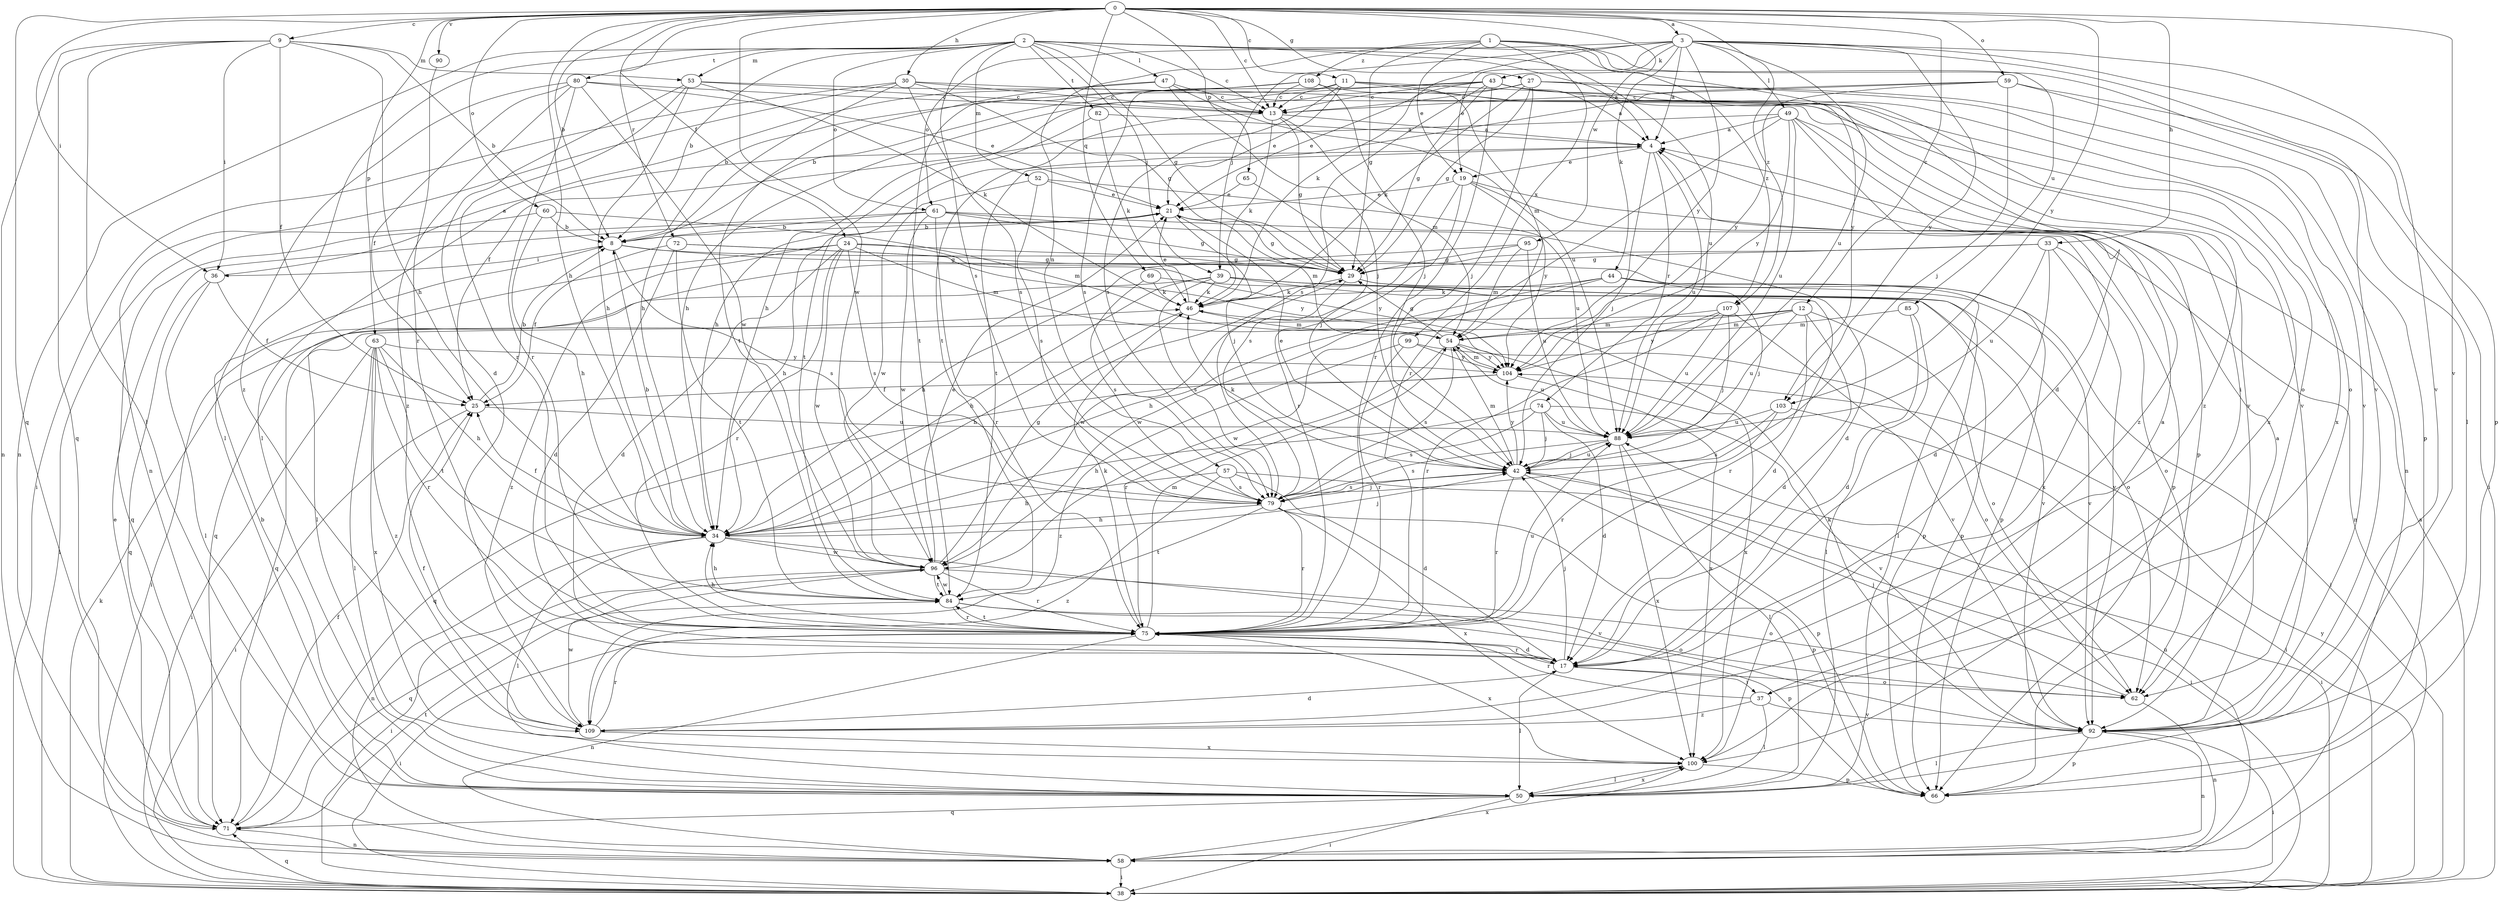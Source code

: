 strict digraph  {
0;
1;
2;
3;
4;
8;
9;
11;
12;
13;
17;
19;
21;
24;
25;
27;
29;
30;
33;
34;
36;
37;
38;
39;
42;
43;
44;
46;
47;
49;
50;
52;
53;
54;
57;
58;
59;
60;
61;
62;
63;
65;
66;
69;
71;
72;
74;
75;
79;
80;
82;
84;
85;
88;
90;
92;
95;
96;
99;
100;
103;
104;
107;
108;
109;
0 -> 3  [label=a];
0 -> 8  [label=b];
0 -> 9  [label=c];
0 -> 11  [label=c];
0 -> 12  [label=c];
0 -> 13  [label=c];
0 -> 24  [label=f];
0 -> 27  [label=g];
0 -> 30  [label=h];
0 -> 33  [label=h];
0 -> 34  [label=h];
0 -> 36  [label=i];
0 -> 59  [label=o];
0 -> 60  [label=o];
0 -> 63  [label=p];
0 -> 65  [label=p];
0 -> 69  [label=q];
0 -> 71  [label=q];
0 -> 72  [label=r];
0 -> 90  [label=v];
0 -> 92  [label=v];
0 -> 95  [label=w];
0 -> 96  [label=w];
0 -> 103  [label=y];
0 -> 107  [label=z];
1 -> 19  [label=e];
1 -> 29  [label=g];
1 -> 57  [label=n];
1 -> 85  [label=u];
1 -> 92  [label=v];
1 -> 99  [label=x];
1 -> 107  [label=z];
1 -> 108  [label=z];
2 -> 4  [label=a];
2 -> 8  [label=b];
2 -> 13  [label=c];
2 -> 29  [label=g];
2 -> 39  [label=j];
2 -> 47  [label=l];
2 -> 52  [label=m];
2 -> 53  [label=m];
2 -> 58  [label=n];
2 -> 61  [label=o];
2 -> 79  [label=s];
2 -> 80  [label=t];
2 -> 82  [label=t];
2 -> 88  [label=u];
2 -> 103  [label=y];
2 -> 109  [label=z];
3 -> 4  [label=a];
3 -> 19  [label=e];
3 -> 39  [label=j];
3 -> 43  [label=k];
3 -> 44  [label=k];
3 -> 46  [label=k];
3 -> 49  [label=l];
3 -> 50  [label=l];
3 -> 61  [label=o];
3 -> 66  [label=p];
3 -> 88  [label=u];
3 -> 92  [label=v];
3 -> 103  [label=y];
3 -> 104  [label=y];
4 -> 19  [label=e];
4 -> 42  [label=j];
4 -> 74  [label=r];
4 -> 84  [label=t];
4 -> 88  [label=u];
8 -> 29  [label=g];
8 -> 36  [label=i];
8 -> 66  [label=p];
8 -> 79  [label=s];
9 -> 8  [label=b];
9 -> 25  [label=f];
9 -> 34  [label=h];
9 -> 36  [label=i];
9 -> 50  [label=l];
9 -> 53  [label=m];
9 -> 58  [label=n];
9 -> 71  [label=q];
11 -> 13  [label=c];
11 -> 21  [label=e];
11 -> 37  [label=i];
11 -> 54  [label=m];
11 -> 62  [label=o];
11 -> 79  [label=s];
11 -> 84  [label=t];
12 -> 17  [label=d];
12 -> 54  [label=m];
12 -> 62  [label=o];
12 -> 71  [label=q];
12 -> 75  [label=r];
12 -> 88  [label=u];
12 -> 96  [label=w];
13 -> 4  [label=a];
13 -> 29  [label=g];
13 -> 34  [label=h];
13 -> 46  [label=k];
13 -> 54  [label=m];
17 -> 37  [label=i];
17 -> 42  [label=j];
17 -> 50  [label=l];
17 -> 62  [label=o];
17 -> 75  [label=r];
19 -> 21  [label=e];
19 -> 58  [label=n];
19 -> 66  [label=p];
19 -> 75  [label=r];
19 -> 79  [label=s];
19 -> 104  [label=y];
21 -> 8  [label=b];
21 -> 29  [label=g];
21 -> 34  [label=h];
21 -> 42  [label=j];
21 -> 54  [label=m];
24 -> 17  [label=d];
24 -> 29  [label=g];
24 -> 50  [label=l];
24 -> 54  [label=m];
24 -> 75  [label=r];
24 -> 79  [label=s];
24 -> 96  [label=w];
24 -> 104  [label=y];
24 -> 109  [label=z];
25 -> 8  [label=b];
25 -> 38  [label=i];
25 -> 88  [label=u];
27 -> 13  [label=c];
27 -> 29  [label=g];
27 -> 34  [label=h];
27 -> 42  [label=j];
27 -> 46  [label=k];
27 -> 58  [label=n];
27 -> 92  [label=v];
27 -> 100  [label=x];
29 -> 46  [label=k];
29 -> 66  [label=p];
29 -> 92  [label=v];
29 -> 96  [label=w];
30 -> 13  [label=c];
30 -> 29  [label=g];
30 -> 34  [label=h];
30 -> 38  [label=i];
30 -> 58  [label=n];
30 -> 62  [label=o];
30 -> 79  [label=s];
33 -> 17  [label=d];
33 -> 29  [label=g];
33 -> 34  [label=h];
33 -> 62  [label=o];
33 -> 88  [label=u];
33 -> 92  [label=v];
34 -> 8  [label=b];
34 -> 25  [label=f];
34 -> 42  [label=j];
34 -> 50  [label=l];
34 -> 58  [label=n];
34 -> 92  [label=v];
34 -> 96  [label=w];
36 -> 4  [label=a];
36 -> 25  [label=f];
36 -> 50  [label=l];
36 -> 71  [label=q];
37 -> 4  [label=a];
37 -> 50  [label=l];
37 -> 75  [label=r];
37 -> 92  [label=v];
37 -> 109  [label=z];
38 -> 4  [label=a];
38 -> 46  [label=k];
38 -> 71  [label=q];
38 -> 104  [label=y];
39 -> 17  [label=d];
39 -> 34  [label=h];
39 -> 38  [label=i];
39 -> 46  [label=k];
39 -> 62  [label=o];
39 -> 66  [label=p];
39 -> 79  [label=s];
42 -> 21  [label=e];
42 -> 38  [label=i];
42 -> 46  [label=k];
42 -> 54  [label=m];
42 -> 66  [label=p];
42 -> 75  [label=r];
42 -> 79  [label=s];
42 -> 88  [label=u];
42 -> 104  [label=y];
43 -> 4  [label=a];
43 -> 8  [label=b];
43 -> 13  [label=c];
43 -> 21  [label=e];
43 -> 29  [label=g];
43 -> 34  [label=h];
43 -> 75  [label=r];
43 -> 79  [label=s];
43 -> 100  [label=x];
43 -> 109  [label=z];
44 -> 34  [label=h];
44 -> 38  [label=i];
44 -> 42  [label=j];
44 -> 46  [label=k];
44 -> 50  [label=l];
44 -> 96  [label=w];
46 -> 21  [label=e];
46 -> 34  [label=h];
46 -> 54  [label=m];
47 -> 13  [label=c];
47 -> 42  [label=j];
47 -> 50  [label=l];
47 -> 84  [label=t];
47 -> 88  [label=u];
49 -> 4  [label=a];
49 -> 17  [label=d];
49 -> 25  [label=f];
49 -> 66  [label=p];
49 -> 75  [label=r];
49 -> 88  [label=u];
49 -> 104  [label=y];
49 -> 109  [label=z];
50 -> 8  [label=b];
50 -> 38  [label=i];
50 -> 71  [label=q];
50 -> 100  [label=x];
52 -> 21  [label=e];
52 -> 79  [label=s];
52 -> 88  [label=u];
52 -> 96  [label=w];
53 -> 13  [label=c];
53 -> 17  [label=d];
53 -> 34  [label=h];
53 -> 46  [label=k];
53 -> 75  [label=r];
53 -> 92  [label=v];
54 -> 29  [label=g];
54 -> 75  [label=r];
54 -> 79  [label=s];
54 -> 88  [label=u];
54 -> 100  [label=x];
54 -> 104  [label=y];
57 -> 17  [label=d];
57 -> 34  [label=h];
57 -> 38  [label=i];
57 -> 79  [label=s];
57 -> 109  [label=z];
58 -> 38  [label=i];
58 -> 88  [label=u];
58 -> 100  [label=x];
59 -> 13  [label=c];
59 -> 38  [label=i];
59 -> 42  [label=j];
59 -> 66  [label=p];
59 -> 84  [label=t];
59 -> 104  [label=y];
60 -> 8  [label=b];
60 -> 34  [label=h];
60 -> 38  [label=i];
60 -> 54  [label=m];
61 -> 8  [label=b];
61 -> 17  [label=d];
61 -> 29  [label=g];
61 -> 71  [label=q];
61 -> 75  [label=r];
61 -> 96  [label=w];
61 -> 100  [label=x];
62 -> 42  [label=j];
62 -> 58  [label=n];
63 -> 34  [label=h];
63 -> 38  [label=i];
63 -> 50  [label=l];
63 -> 75  [label=r];
63 -> 84  [label=t];
63 -> 100  [label=x];
63 -> 104  [label=y];
63 -> 109  [label=z];
65 -> 21  [label=e];
65 -> 42  [label=j];
69 -> 46  [label=k];
69 -> 79  [label=s];
69 -> 92  [label=v];
71 -> 21  [label=e];
71 -> 25  [label=f];
71 -> 58  [label=n];
71 -> 84  [label=t];
72 -> 17  [label=d];
72 -> 25  [label=f];
72 -> 29  [label=g];
72 -> 84  [label=t];
72 -> 104  [label=y];
74 -> 17  [label=d];
74 -> 34  [label=h];
74 -> 42  [label=j];
74 -> 79  [label=s];
74 -> 88  [label=u];
74 -> 92  [label=v];
75 -> 17  [label=d];
75 -> 34  [label=h];
75 -> 38  [label=i];
75 -> 46  [label=k];
75 -> 54  [label=m];
75 -> 58  [label=n];
75 -> 84  [label=t];
75 -> 88  [label=u];
75 -> 100  [label=x];
79 -> 34  [label=h];
79 -> 42  [label=j];
79 -> 66  [label=p];
79 -> 75  [label=r];
79 -> 84  [label=t];
79 -> 100  [label=x];
80 -> 13  [label=c];
80 -> 21  [label=e];
80 -> 25  [label=f];
80 -> 50  [label=l];
80 -> 75  [label=r];
80 -> 96  [label=w];
80 -> 109  [label=z];
82 -> 4  [label=a];
82 -> 46  [label=k];
82 -> 84  [label=t];
84 -> 34  [label=h];
84 -> 62  [label=o];
84 -> 66  [label=p];
84 -> 75  [label=r];
84 -> 96  [label=w];
85 -> 17  [label=d];
85 -> 50  [label=l];
85 -> 54  [label=m];
88 -> 42  [label=j];
88 -> 50  [label=l];
88 -> 79  [label=s];
88 -> 100  [label=x];
90 -> 75  [label=r];
92 -> 4  [label=a];
92 -> 38  [label=i];
92 -> 46  [label=k];
92 -> 50  [label=l];
92 -> 58  [label=n];
92 -> 66  [label=p];
95 -> 29  [label=g];
95 -> 54  [label=m];
95 -> 71  [label=q];
95 -> 88  [label=u];
96 -> 21  [label=e];
96 -> 29  [label=g];
96 -> 38  [label=i];
96 -> 62  [label=o];
96 -> 71  [label=q];
96 -> 75  [label=r];
96 -> 84  [label=t];
99 -> 62  [label=o];
99 -> 75  [label=r];
99 -> 104  [label=y];
99 -> 109  [label=z];
100 -> 50  [label=l];
100 -> 66  [label=p];
103 -> 38  [label=i];
103 -> 75  [label=r];
103 -> 79  [label=s];
103 -> 88  [label=u];
104 -> 25  [label=f];
104 -> 54  [label=m];
104 -> 71  [label=q];
104 -> 100  [label=x];
107 -> 42  [label=j];
107 -> 54  [label=m];
107 -> 75  [label=r];
107 -> 88  [label=u];
107 -> 92  [label=v];
107 -> 104  [label=y];
108 -> 8  [label=b];
108 -> 13  [label=c];
108 -> 42  [label=j];
108 -> 79  [label=s];
108 -> 92  [label=v];
109 -> 17  [label=d];
109 -> 25  [label=f];
109 -> 75  [label=r];
109 -> 96  [label=w];
109 -> 100  [label=x];
}
